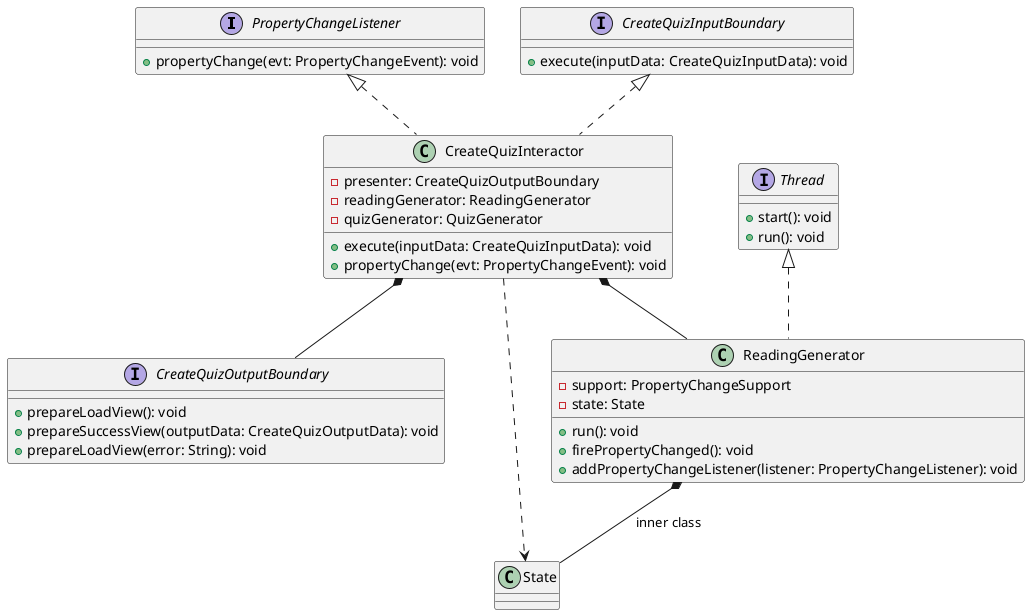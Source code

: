 @startuml
interface PropertyChangeListener
{
+propertyChange(evt: PropertyChangeEvent): void
}

interface CreateQuizInputBoundary
{
+execute(inputData: CreateQuizInputData): void
}

interface CreateQuizOutputBoundary
{
+prepareLoadView(): void
+prepareSuccessView(outputData: CreateQuizOutputData): void
+prepareLoadView(error: String): void
}

class CreateQuizInteractor
{
-presenter: CreateQuizOutputBoundary
-readingGenerator: ReadingGenerator
-quizGenerator: QuizGenerator
+execute(inputData: CreateQuizInputData): void
+propertyChange(evt: PropertyChangeEvent): void
}

class ReadingGenerator
{
-support: PropertyChangeSupport
-state: State
+run(): void
+firePropertyChanged(): void
+addPropertyChangeListener(listener: PropertyChangeListener): void
}

class State
{
}

interface Thread
{
+start(): void
+run(): void
}

PropertyChangeListener <|.. CreateQuizInteractor
CreateQuizInputBoundary <|.. CreateQuizInteractor
CreateQuizInteractor *-- CreateQuizOutputBoundary
CreateQuizInteractor *-- ReadingGenerator

Thread <|.. ReadingGenerator
ReadingGenerator *-- State: inner class
CreateQuizInteractor ..> State
@enduml